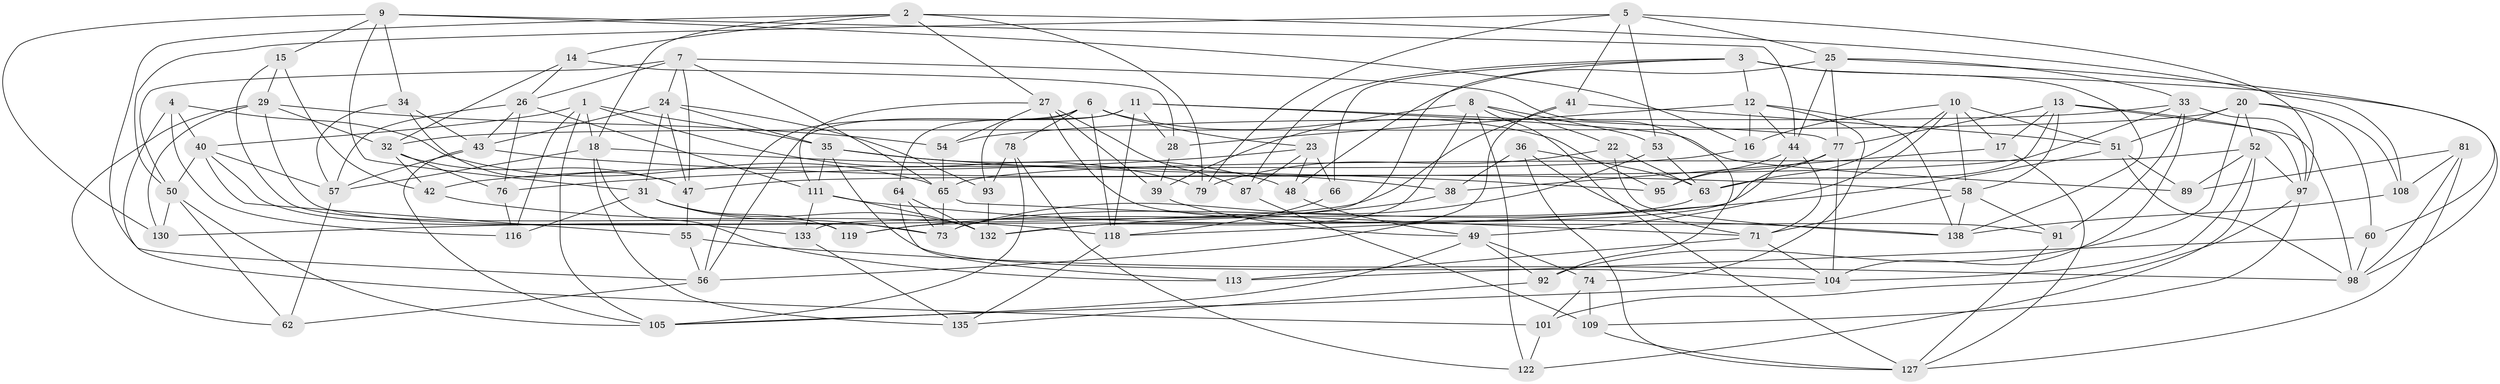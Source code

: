// original degree distribution, {4: 1.0}
// Generated by graph-tools (version 1.1) at 2025/11/02/27/25 16:11:42]
// undirected, 91 vertices, 230 edges
graph export_dot {
graph [start="1"]
  node [color=gray90,style=filled];
  1 [super="+45"];
  2 [super="+107"];
  3 [super="+96"];
  4;
  5 [super="+80"];
  6 [super="+19"];
  7 [super="+85"];
  8 [super="+30"];
  9 [super="+126"];
  10 [super="+68"];
  11 [super="+70"];
  12 [super="+90"];
  13 [super="+84"];
  14;
  15;
  16;
  17;
  18 [super="+83"];
  20 [super="+21"];
  22;
  23 [super="+102"];
  24 [super="+99"];
  25 [super="+94"];
  26 [super="+136"];
  27 [super="+100"];
  28;
  29 [super="+88"];
  31 [super="+128"];
  32 [super="+46"];
  33 [super="+129"];
  34;
  35 [super="+37"];
  36;
  38;
  39;
  40 [super="+75"];
  41;
  42;
  43 [super="+67"];
  44 [super="+72"];
  47 [super="+61"];
  48;
  49 [super="+82"];
  50 [super="+110"];
  51 [super="+59"];
  52 [super="+114"];
  53;
  54;
  55;
  56 [super="+123"];
  57 [super="+131"];
  58 [super="+69"];
  60;
  62;
  63 [super="+106"];
  64;
  65 [super="+121"];
  66;
  71 [super="+86"];
  73 [super="+140"];
  74;
  76;
  77 [super="+117"];
  78;
  79;
  81;
  87;
  89;
  91;
  92;
  93;
  95;
  97 [super="+124"];
  98 [super="+103"];
  101;
  104 [super="+120"];
  105 [super="+112"];
  108;
  109;
  111 [super="+115"];
  113;
  116;
  118 [super="+125"];
  119;
  122;
  127 [super="+134"];
  130;
  132 [super="+137"];
  133;
  135;
  138 [super="+139"];
  1 -- 79;
  1 -- 105;
  1 -- 35;
  1 -- 116;
  1 -- 18;
  1 -- 40;
  2 -- 18;
  2 -- 79;
  2 -- 108;
  2 -- 14;
  2 -- 27;
  2 -- 56;
  3 -- 87;
  3 -- 66;
  3 -- 133;
  3 -- 12;
  3 -- 138;
  3 -- 98;
  4 -- 116;
  4 -- 40;
  4 -- 101;
  4 -- 65;
  5 -- 79;
  5 -- 50;
  5 -- 41;
  5 -- 25;
  5 -- 53;
  5 -- 97;
  6 -- 118;
  6 -- 95;
  6 -- 78;
  6 -- 93;
  6 -- 23;
  6 -- 56;
  7 -- 65;
  7 -- 92;
  7 -- 47;
  7 -- 26;
  7 -- 50;
  7 -- 24;
  8 -- 39;
  8 -- 53;
  8 -- 22;
  8 -- 122;
  8 -- 132;
  8 -- 127;
  9 -- 130;
  9 -- 16;
  9 -- 31;
  9 -- 34;
  9 -- 44;
  9 -- 15;
  10 -- 63;
  10 -- 49;
  10 -- 51;
  10 -- 16;
  10 -- 17;
  10 -- 58;
  11 -- 28;
  11 -- 77;
  11 -- 56;
  11 -- 64;
  11 -- 89;
  11 -- 118;
  12 -- 44;
  12 -- 16;
  12 -- 28;
  12 -- 74;
  12 -- 138;
  13 -- 17;
  13 -- 77;
  13 -- 98;
  13 -- 97;
  13 -- 58;
  13 -- 63;
  14 -- 28;
  14 -- 26;
  14 -- 32;
  15 -- 42;
  15 -- 119;
  15 -- 29;
  16 -- 42;
  17 -- 38;
  17 -- 127;
  18 -- 38;
  18 -- 113;
  18 -- 135;
  18 -- 57;
  20 -- 108;
  20 -- 52;
  20 -- 32;
  20 -- 51;
  20 -- 60;
  20 -- 92;
  22 -- 79;
  22 -- 138;
  22 -- 63;
  23 -- 66 [weight=2];
  23 -- 48;
  23 -- 87;
  23 -- 76;
  24 -- 47;
  24 -- 31;
  24 -- 43;
  24 -- 35;
  24 -- 93;
  25 -- 60;
  25 -- 48;
  25 -- 44;
  25 -- 77;
  25 -- 33;
  26 -- 76;
  26 -- 111;
  26 -- 43;
  26 -- 57;
  27 -- 91;
  27 -- 87;
  27 -- 111;
  27 -- 54;
  27 -- 39;
  28 -- 39;
  29 -- 54;
  29 -- 32;
  29 -- 73;
  29 -- 130;
  29 -- 62;
  31 -- 119;
  31 -- 116;
  31 -- 73;
  31 -- 132;
  32 -- 42;
  32 -- 47;
  32 -- 76;
  33 -- 54;
  33 -- 97;
  33 -- 104;
  33 -- 91;
  33 -- 47;
  34 -- 57;
  34 -- 43;
  34 -- 47;
  35 -- 48;
  35 -- 104;
  35 -- 95;
  35 -- 111;
  36 -- 38;
  36 -- 71;
  36 -- 127;
  36 -- 63;
  38 -- 119;
  39 -- 49;
  40 -- 50;
  40 -- 55;
  40 -- 57;
  40 -- 133;
  41 -- 130;
  41 -- 56;
  41 -- 51;
  42 -- 118;
  43 -- 58;
  43 -- 57;
  43 -- 105;
  44 -- 71;
  44 -- 118;
  44 -- 95;
  47 -- 55;
  48 -- 49;
  49 -- 92;
  49 -- 105;
  49 -- 74;
  50 -- 105;
  50 -- 130;
  50 -- 62;
  51 -- 132;
  51 -- 89;
  51 -- 98;
  52 -- 97;
  52 -- 89;
  52 -- 122;
  52 -- 65;
  52 -- 104;
  53 -- 73;
  53 -- 63;
  54 -- 65;
  55 -- 56;
  55 -- 98;
  56 -- 62;
  57 -- 62;
  58 -- 91;
  58 -- 71;
  58 -- 138;
  60 -- 113;
  60 -- 98;
  63 -- 73;
  64 -- 132;
  64 -- 113;
  64 -- 73;
  65 -- 73;
  65 -- 71;
  66 -- 118;
  71 -- 113;
  71 -- 104;
  74 -- 101;
  74 -- 109;
  76 -- 116;
  77 -- 119;
  77 -- 95;
  77 -- 104;
  78 -- 93;
  78 -- 122;
  78 -- 105;
  81 -- 98;
  81 -- 108;
  81 -- 89;
  81 -- 127;
  87 -- 109;
  91 -- 127;
  92 -- 135;
  93 -- 132;
  97 -- 109;
  97 -- 101;
  101 -- 122;
  104 -- 105;
  108 -- 138;
  109 -- 127;
  111 -- 138;
  111 -- 133;
  111 -- 132;
  118 -- 135;
  133 -- 135;
}
